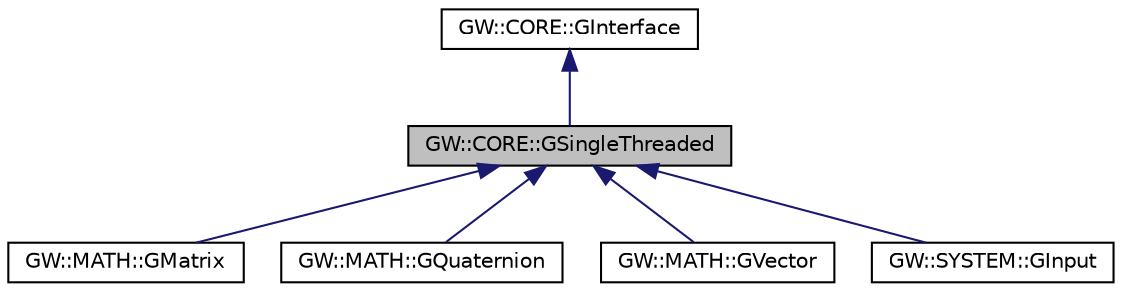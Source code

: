 digraph "GW::CORE::GSingleThreaded"
{
 // LATEX_PDF_SIZE
  edge [fontname="Helvetica",fontsize="10",labelfontname="Helvetica",labelfontsize="10"];
  node [fontname="Helvetica",fontsize="10",shape=record];
  Node0 [label="GW::CORE::GSingleThreaded",height=0.2,width=0.4,color="black", fillcolor="grey75", style="filled", fontcolor="black",tooltip="This interface is only used to label and query interfaces which are not designed internally to suppor..."];
  Node1 -> Node0 [dir="back",color="midnightblue",fontsize="10",style="solid",fontname="Helvetica"];
  Node1 [label="GW::CORE::GInterface",height=0.2,width=0.4,color="black", fillcolor="white", style="filled",URL="$classGW_1_1CORE_1_1GInterface.html",tooltip="Base interface all Gateware interfaces must support at a minimum."];
  Node0 -> Node2 [dir="back",color="midnightblue",fontsize="10",style="solid",fontname="Helvetica"];
  Node2 [label="GW::MATH::GMatrix",height=0.2,width=0.4,color="black", fillcolor="white", style="filled",URL="$classGW_1_1MATH_1_1GMatrix.html",tooltip="Matrix functions."];
  Node0 -> Node3 [dir="back",color="midnightblue",fontsize="10",style="solid",fontname="Helvetica"];
  Node3 [label="GW::MATH::GQuaternion",height=0.2,width=0.4,color="black", fillcolor="white", style="filled",URL="$classGW_1_1MATH_1_1GQuaternion.html",tooltip="Quaternion functions."];
  Node0 -> Node4 [dir="back",color="midnightblue",fontsize="10",style="solid",fontname="Helvetica"];
  Node4 [label="GW::MATH::GVector",height=0.2,width=0.4,color="black", fillcolor="white", style="filled",URL="$classGW_1_1MATH_1_1GVector.html",tooltip="Vector functions."];
  Node0 -> Node5 [dir="back",color="midnightblue",fontsize="10",style="solid",fontname="Helvetica"];
  Node5 [label="GW::SYSTEM::GInput",height=0.2,width=0.4,color="black", fillcolor="white", style="filled",URL="$classGW_1_1SYSTEM_1_1GInput.html",tooltip="A single threaded input library."];
}
